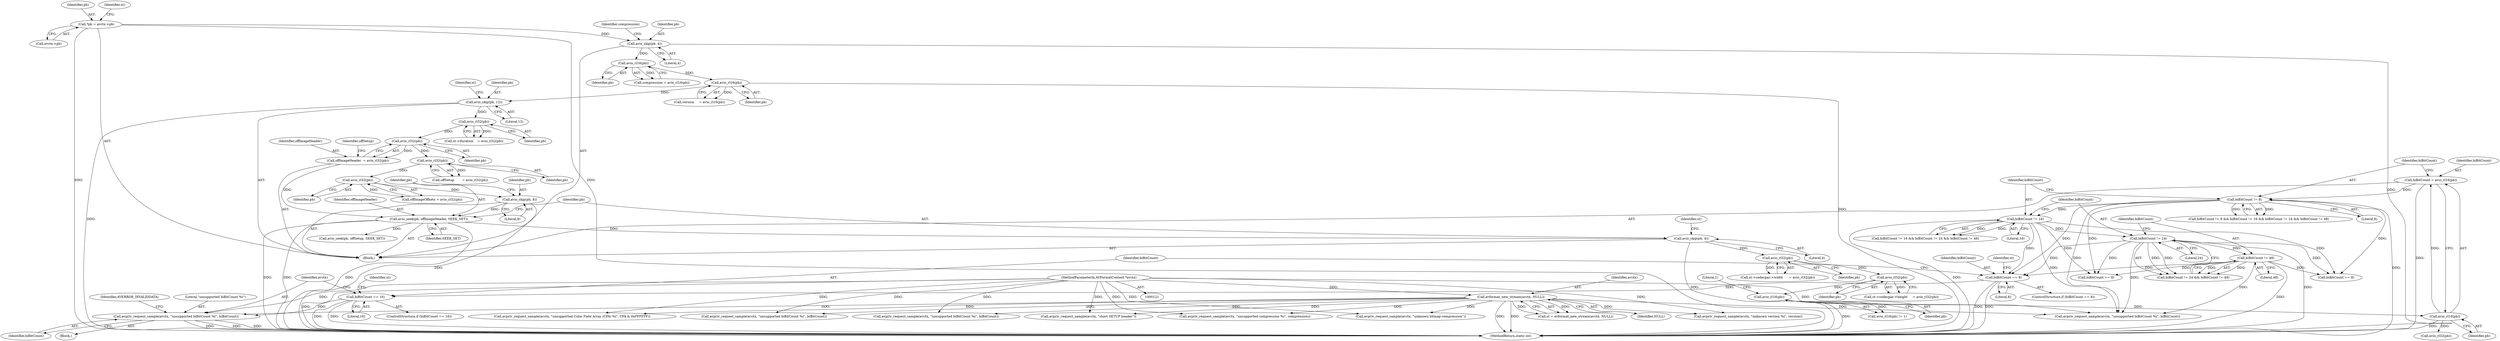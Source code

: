 digraph "0_FFmpeg_7e80b63ecd259d69d383623e75b318bf2bd491f6@pointer" {
"1000582" [label="(Call,avpriv_request_sample(avctx, \"unsupported biBitCount %i\", biBitCount))"];
"1000144" [label="(Call,avformat_new_stream(avctx, NULL))"];
"1000122" [label="(MethodParameterIn,AVFormatContext *avctx)"];
"1000569" [label="(Call,biBitCount == 16)"];
"1000556" [label="(Call,biBitCount == 8)"];
"1000264" [label="(Call,biBitCount != 24)"];
"1000260" [label="(Call,biBitCount != 16)"];
"1000256" [label="(Call,biBitCount != 8)"];
"1000250" [label="(Call,biBitCount = avio_rl16(pb))"];
"1000252" [label="(Call,avio_rl16(pb))"];
"1000245" [label="(Call,avio_rl16(pb))"];
"1000241" [label="(Call,avio_rl32(pb))"];
"1000233" [label="(Call,avio_rl32(pb))"];
"1000224" [label="(Call,avio_skip(pb, 4))"];
"1000220" [label="(Call,avio_seek(pb, offImageHeader, SEEK_SET))"];
"1000217" [label="(Call,avio_skip(pb, 8))"];
"1000215" [label="(Call,avio_rl32(pb))"];
"1000211" [label="(Call,avio_rl32(pb))"];
"1000207" [label="(Call,avio_rl32(pb))"];
"1000203" [label="(Call,avio_rl32(pb))"];
"1000196" [label="(Call,avio_skip(pb, 12))"];
"1000183" [label="(Call,avio_rl16(pb))"];
"1000179" [label="(Call,avio_rl16(pb))"];
"1000174" [label="(Call,avio_skip(pb, 4))"];
"1000125" [label="(Call,*pb = avctx->pb)"];
"1000205" [label="(Call,offImageHeader  = avio_rl32(pb))"];
"1000267" [label="(Call,biBitCount != 48)"];
"1000242" [label="(Identifier,pb)"];
"1000220" [label="(Call,avio_seek(pb, offImageHeader, SEEK_SET))"];
"1000258" [label="(Literal,8)"];
"1000311" [label="(Call,avio_seek(pb, offSetup, SEEK_SET))"];
"1000257" [label="(Identifier,biBitCount)"];
"1000212" [label="(Identifier,pb)"];
"1000213" [label="(Call,offImageOffsets = avio_rl32(pb))"];
"1000181" [label="(Call,version     = avio_rl16(pb))"];
"1000210" [label="(Identifier,offSetup)"];
"1000219" [label="(Literal,8)"];
"1000271" [label="(Call,avpriv_request_sample(avctx, \"unsupported biBitCount %i\", biBitCount))"];
"1000591" [label="(Call,biBitCount == 8)"];
"1000146" [label="(Identifier,NULL)"];
"1000211" [label="(Call,avio_rl32(pb))"];
"1000217" [label="(Call,avio_skip(pb, 8))"];
"1000178" [label="(Identifier,compression)"];
"1000635" [label="(Call,avpriv_request_sample(avctx, \"unsupported compression %i\", compression))"];
"1000265" [label="(Identifier,biBitCount)"];
"1000780" [label="(MethodReturn,static int)"];
"1000587" [label="(Identifier,AVERROR_INVALIDDATA)"];
"1000241" [label="(Call,avio_rl32(pb))"];
"1000233" [label="(Call,avio_rl32(pb))"];
"1000537" [label="(Call,avpriv_request_sample(avctx, \"unsupported biBitCount %i\", biBitCount))"];
"1000179" [label="(Call,avio_rl16(pb))"];
"1000585" [label="(Identifier,biBitCount)"];
"1000571" [label="(Literal,16)"];
"1000176" [label="(Literal,4)"];
"1000145" [label="(Identifier,avctx)"];
"1000234" [label="(Identifier,pb)"];
"1000209" [label="(Call,offSetup        = avio_rl32(pb))"];
"1000581" [label="(Block,)"];
"1000123" [label="(Block,)"];
"1000227" [label="(Call,st->codecpar->width      = avio_rl32(pb))"];
"1000568" [label="(ControlStructure,if (biBitCount == 16))"];
"1000144" [label="(Call,avformat_new_stream(avctx, NULL))"];
"1000126" [label="(Identifier,pb)"];
"1000247" [label="(Literal,1)"];
"1000617" [label="(Call,avpriv_request_sample(avctx, \"unsupported biBitCount %i\", biBitCount))"];
"1000334" [label="(Call,avpriv_request_sample(avctx, \"short SETUP header\"))"];
"1000177" [label="(Call,compression = avio_rl16(pb))"];
"1000252" [label="(Call,avio_rl16(pb))"];
"1000256" [label="(Call,biBitCount != 8)"];
"1000143" [label="(Identifier,st)"];
"1000215" [label="(Call,avio_rl32(pb))"];
"1000205" [label="(Call,offImageHeader  = avio_rl32(pb))"];
"1000206" [label="(Identifier,offImageHeader)"];
"1000251" [label="(Identifier,biBitCount)"];
"1000142" [label="(Call,st = avformat_new_stream(avctx, NULL))"];
"1000216" [label="(Identifier,pb)"];
"1000264" [label="(Call,biBitCount != 24)"];
"1000245" [label="(Call,avio_rl16(pb))"];
"1000557" [label="(Identifier,biBitCount)"];
"1000244" [label="(Call,avio_rl16(pb) != 1)"];
"1000263" [label="(Call,biBitCount != 24 && biBitCount != 48)"];
"1000226" [label="(Literal,4)"];
"1000260" [label="(Call,biBitCount != 16)"];
"1000558" [label="(Literal,8)"];
"1000175" [label="(Identifier,pb)"];
"1000250" [label="(Call,biBitCount = avio_rl16(pb))"];
"1000224" [label="(Call,avio_skip(pb, 4))"];
"1000122" [label="(MethodParameterIn,AVFormatContext *avctx)"];
"1000222" [label="(Identifier,offImageHeader)"];
"1000303" [label="(Call,avpriv_request_sample(avctx, \"unknown bitmap compression\"))"];
"1000204" [label="(Identifier,pb)"];
"1000485" [label="(Call,biBitCount == 8)"];
"1000190" [label="(Call,avpriv_request_sample(avctx, \"unknown version %i\", version))"];
"1000230" [label="(Identifier,st)"];
"1000183" [label="(Call,avio_rl16(pb))"];
"1000127" [label="(Call,avctx->pb)"];
"1000563" [label="(Identifier,st)"];
"1000269" [label="(Literal,48)"];
"1000253" [label="(Identifier,pb)"];
"1000268" [label="(Identifier,biBitCount)"];
"1000174" [label="(Call,avio_skip(pb, 4))"];
"1000259" [label="(Call,biBitCount != 16 && biBitCount != 24 && biBitCount != 48)"];
"1000208" [label="(Identifier,pb)"];
"1000262" [label="(Literal,16)"];
"1000582" [label="(Call,avpriv_request_sample(avctx, \"unsupported biBitCount %i\", biBitCount))"];
"1000569" [label="(Call,biBitCount == 16)"];
"1000278" [label="(Call,avio_rl32(pb))"];
"1000197" [label="(Identifier,pb)"];
"1000198" [label="(Literal,12)"];
"1000196" [label="(Call,avio_skip(pb, 12))"];
"1000221" [label="(Identifier,pb)"];
"1000570" [label="(Identifier,biBitCount)"];
"1000267" [label="(Call,biBitCount != 48)"];
"1000246" [label="(Identifier,pb)"];
"1000576" [label="(Identifier,st)"];
"1000584" [label="(Literal,\"unsupported biBitCount %i\")"];
"1000223" [label="(Identifier,SEEK_SET)"];
"1000180" [label="(Identifier,pb)"];
"1000225" [label="(Identifier,pb)"];
"1000184" [label="(Identifier,pb)"];
"1000203" [label="(Call,avio_rl32(pb))"];
"1000266" [label="(Literal,24)"];
"1000556" [label="(Call,biBitCount == 8)"];
"1000207" [label="(Call,avio_rl32(pb))"];
"1000125" [label="(Call,*pb = avctx->pb)"];
"1000255" [label="(Call,biBitCount != 8 && biBitCount != 16 && biBitCount != 24 && biBitCount != 48)"];
"1000235" [label="(Call,st->codecpar->height     = avio_rl32(pb))"];
"1000201" [label="(Identifier,st)"];
"1000625" [label="(Call,avpriv_request_sample(avctx, \"unsupported Color Field Array (CFA) %i\", CFA & 0xFFFFFF))"];
"1000261" [label="(Identifier,biBitCount)"];
"1000218" [label="(Identifier,pb)"];
"1000199" [label="(Call,st->duration    = avio_rl32(pb))"];
"1000583" [label="(Identifier,avctx)"];
"1000555" [label="(ControlStructure,if (biBitCount == 8))"];
"1000582" -> "1000581"  [label="AST: "];
"1000582" -> "1000585"  [label="CFG: "];
"1000583" -> "1000582"  [label="AST: "];
"1000584" -> "1000582"  [label="AST: "];
"1000585" -> "1000582"  [label="AST: "];
"1000587" -> "1000582"  [label="CFG: "];
"1000582" -> "1000780"  [label="DDG: "];
"1000582" -> "1000780"  [label="DDG: "];
"1000582" -> "1000780"  [label="DDG: "];
"1000144" -> "1000582"  [label="DDG: "];
"1000122" -> "1000582"  [label="DDG: "];
"1000569" -> "1000582"  [label="DDG: "];
"1000144" -> "1000142"  [label="AST: "];
"1000144" -> "1000146"  [label="CFG: "];
"1000145" -> "1000144"  [label="AST: "];
"1000146" -> "1000144"  [label="AST: "];
"1000142" -> "1000144"  [label="CFG: "];
"1000144" -> "1000780"  [label="DDG: "];
"1000144" -> "1000780"  [label="DDG: "];
"1000144" -> "1000142"  [label="DDG: "];
"1000144" -> "1000142"  [label="DDG: "];
"1000122" -> "1000144"  [label="DDG: "];
"1000144" -> "1000190"  [label="DDG: "];
"1000144" -> "1000271"  [label="DDG: "];
"1000144" -> "1000303"  [label="DDG: "];
"1000144" -> "1000334"  [label="DDG: "];
"1000144" -> "1000537"  [label="DDG: "];
"1000144" -> "1000617"  [label="DDG: "];
"1000144" -> "1000625"  [label="DDG: "];
"1000144" -> "1000635"  [label="DDG: "];
"1000122" -> "1000121"  [label="AST: "];
"1000122" -> "1000780"  [label="DDG: "];
"1000122" -> "1000190"  [label="DDG: "];
"1000122" -> "1000271"  [label="DDG: "];
"1000122" -> "1000303"  [label="DDG: "];
"1000122" -> "1000334"  [label="DDG: "];
"1000122" -> "1000537"  [label="DDG: "];
"1000122" -> "1000617"  [label="DDG: "];
"1000122" -> "1000625"  [label="DDG: "];
"1000122" -> "1000635"  [label="DDG: "];
"1000569" -> "1000568"  [label="AST: "];
"1000569" -> "1000571"  [label="CFG: "];
"1000570" -> "1000569"  [label="AST: "];
"1000571" -> "1000569"  [label="AST: "];
"1000576" -> "1000569"  [label="CFG: "];
"1000583" -> "1000569"  [label="CFG: "];
"1000569" -> "1000780"  [label="DDG: "];
"1000569" -> "1000780"  [label="DDG: "];
"1000556" -> "1000569"  [label="DDG: "];
"1000556" -> "1000555"  [label="AST: "];
"1000556" -> "1000558"  [label="CFG: "];
"1000557" -> "1000556"  [label="AST: "];
"1000558" -> "1000556"  [label="AST: "];
"1000563" -> "1000556"  [label="CFG: "];
"1000570" -> "1000556"  [label="CFG: "];
"1000556" -> "1000780"  [label="DDG: "];
"1000556" -> "1000780"  [label="DDG: "];
"1000264" -> "1000556"  [label="DDG: "];
"1000267" -> "1000556"  [label="DDG: "];
"1000256" -> "1000556"  [label="DDG: "];
"1000260" -> "1000556"  [label="DDG: "];
"1000264" -> "1000263"  [label="AST: "];
"1000264" -> "1000266"  [label="CFG: "];
"1000265" -> "1000264"  [label="AST: "];
"1000266" -> "1000264"  [label="AST: "];
"1000268" -> "1000264"  [label="CFG: "];
"1000263" -> "1000264"  [label="CFG: "];
"1000264" -> "1000780"  [label="DDG: "];
"1000264" -> "1000263"  [label="DDG: "];
"1000264" -> "1000263"  [label="DDG: "];
"1000260" -> "1000264"  [label="DDG: "];
"1000264" -> "1000267"  [label="DDG: "];
"1000264" -> "1000271"  [label="DDG: "];
"1000264" -> "1000485"  [label="DDG: "];
"1000264" -> "1000591"  [label="DDG: "];
"1000260" -> "1000259"  [label="AST: "];
"1000260" -> "1000262"  [label="CFG: "];
"1000261" -> "1000260"  [label="AST: "];
"1000262" -> "1000260"  [label="AST: "];
"1000265" -> "1000260"  [label="CFG: "];
"1000259" -> "1000260"  [label="CFG: "];
"1000260" -> "1000780"  [label="DDG: "];
"1000260" -> "1000259"  [label="DDG: "];
"1000260" -> "1000259"  [label="DDG: "];
"1000256" -> "1000260"  [label="DDG: "];
"1000260" -> "1000271"  [label="DDG: "];
"1000260" -> "1000485"  [label="DDG: "];
"1000260" -> "1000591"  [label="DDG: "];
"1000256" -> "1000255"  [label="AST: "];
"1000256" -> "1000258"  [label="CFG: "];
"1000257" -> "1000256"  [label="AST: "];
"1000258" -> "1000256"  [label="AST: "];
"1000261" -> "1000256"  [label="CFG: "];
"1000255" -> "1000256"  [label="CFG: "];
"1000256" -> "1000780"  [label="DDG: "];
"1000256" -> "1000255"  [label="DDG: "];
"1000256" -> "1000255"  [label="DDG: "];
"1000250" -> "1000256"  [label="DDG: "];
"1000256" -> "1000271"  [label="DDG: "];
"1000256" -> "1000485"  [label="DDG: "];
"1000256" -> "1000591"  [label="DDG: "];
"1000250" -> "1000123"  [label="AST: "];
"1000250" -> "1000252"  [label="CFG: "];
"1000251" -> "1000250"  [label="AST: "];
"1000252" -> "1000250"  [label="AST: "];
"1000257" -> "1000250"  [label="CFG: "];
"1000250" -> "1000780"  [label="DDG: "];
"1000252" -> "1000250"  [label="DDG: "];
"1000252" -> "1000253"  [label="CFG: "];
"1000253" -> "1000252"  [label="AST: "];
"1000252" -> "1000780"  [label="DDG: "];
"1000245" -> "1000252"  [label="DDG: "];
"1000252" -> "1000278"  [label="DDG: "];
"1000245" -> "1000244"  [label="AST: "];
"1000245" -> "1000246"  [label="CFG: "];
"1000246" -> "1000245"  [label="AST: "];
"1000247" -> "1000245"  [label="CFG: "];
"1000245" -> "1000780"  [label="DDG: "];
"1000245" -> "1000244"  [label="DDG: "];
"1000241" -> "1000245"  [label="DDG: "];
"1000241" -> "1000235"  [label="AST: "];
"1000241" -> "1000242"  [label="CFG: "];
"1000242" -> "1000241"  [label="AST: "];
"1000235" -> "1000241"  [label="CFG: "];
"1000241" -> "1000235"  [label="DDG: "];
"1000233" -> "1000241"  [label="DDG: "];
"1000233" -> "1000227"  [label="AST: "];
"1000233" -> "1000234"  [label="CFG: "];
"1000234" -> "1000233"  [label="AST: "];
"1000227" -> "1000233"  [label="CFG: "];
"1000233" -> "1000227"  [label="DDG: "];
"1000224" -> "1000233"  [label="DDG: "];
"1000224" -> "1000123"  [label="AST: "];
"1000224" -> "1000226"  [label="CFG: "];
"1000225" -> "1000224"  [label="AST: "];
"1000226" -> "1000224"  [label="AST: "];
"1000230" -> "1000224"  [label="CFG: "];
"1000224" -> "1000780"  [label="DDG: "];
"1000220" -> "1000224"  [label="DDG: "];
"1000220" -> "1000123"  [label="AST: "];
"1000220" -> "1000223"  [label="CFG: "];
"1000221" -> "1000220"  [label="AST: "];
"1000222" -> "1000220"  [label="AST: "];
"1000223" -> "1000220"  [label="AST: "];
"1000225" -> "1000220"  [label="CFG: "];
"1000220" -> "1000780"  [label="DDG: "];
"1000220" -> "1000780"  [label="DDG: "];
"1000220" -> "1000780"  [label="DDG: "];
"1000217" -> "1000220"  [label="DDG: "];
"1000205" -> "1000220"  [label="DDG: "];
"1000220" -> "1000311"  [label="DDG: "];
"1000217" -> "1000123"  [label="AST: "];
"1000217" -> "1000219"  [label="CFG: "];
"1000218" -> "1000217"  [label="AST: "];
"1000219" -> "1000217"  [label="AST: "];
"1000221" -> "1000217"  [label="CFG: "];
"1000217" -> "1000780"  [label="DDG: "];
"1000215" -> "1000217"  [label="DDG: "];
"1000215" -> "1000213"  [label="AST: "];
"1000215" -> "1000216"  [label="CFG: "];
"1000216" -> "1000215"  [label="AST: "];
"1000213" -> "1000215"  [label="CFG: "];
"1000215" -> "1000213"  [label="DDG: "];
"1000211" -> "1000215"  [label="DDG: "];
"1000211" -> "1000209"  [label="AST: "];
"1000211" -> "1000212"  [label="CFG: "];
"1000212" -> "1000211"  [label="AST: "];
"1000209" -> "1000211"  [label="CFG: "];
"1000211" -> "1000209"  [label="DDG: "];
"1000207" -> "1000211"  [label="DDG: "];
"1000207" -> "1000205"  [label="AST: "];
"1000207" -> "1000208"  [label="CFG: "];
"1000208" -> "1000207"  [label="AST: "];
"1000205" -> "1000207"  [label="CFG: "];
"1000207" -> "1000205"  [label="DDG: "];
"1000203" -> "1000207"  [label="DDG: "];
"1000203" -> "1000199"  [label="AST: "];
"1000203" -> "1000204"  [label="CFG: "];
"1000204" -> "1000203"  [label="AST: "];
"1000199" -> "1000203"  [label="CFG: "];
"1000203" -> "1000199"  [label="DDG: "];
"1000196" -> "1000203"  [label="DDG: "];
"1000196" -> "1000123"  [label="AST: "];
"1000196" -> "1000198"  [label="CFG: "];
"1000197" -> "1000196"  [label="AST: "];
"1000198" -> "1000196"  [label="AST: "];
"1000201" -> "1000196"  [label="CFG: "];
"1000196" -> "1000780"  [label="DDG: "];
"1000183" -> "1000196"  [label="DDG: "];
"1000183" -> "1000181"  [label="AST: "];
"1000183" -> "1000184"  [label="CFG: "];
"1000184" -> "1000183"  [label="AST: "];
"1000181" -> "1000183"  [label="CFG: "];
"1000183" -> "1000780"  [label="DDG: "];
"1000183" -> "1000181"  [label="DDG: "];
"1000179" -> "1000183"  [label="DDG: "];
"1000179" -> "1000177"  [label="AST: "];
"1000179" -> "1000180"  [label="CFG: "];
"1000180" -> "1000179"  [label="AST: "];
"1000177" -> "1000179"  [label="CFG: "];
"1000179" -> "1000177"  [label="DDG: "];
"1000174" -> "1000179"  [label="DDG: "];
"1000174" -> "1000123"  [label="AST: "];
"1000174" -> "1000176"  [label="CFG: "];
"1000175" -> "1000174"  [label="AST: "];
"1000176" -> "1000174"  [label="AST: "];
"1000178" -> "1000174"  [label="CFG: "];
"1000174" -> "1000780"  [label="DDG: "];
"1000125" -> "1000174"  [label="DDG: "];
"1000125" -> "1000123"  [label="AST: "];
"1000125" -> "1000127"  [label="CFG: "];
"1000126" -> "1000125"  [label="AST: "];
"1000127" -> "1000125"  [label="AST: "];
"1000143" -> "1000125"  [label="CFG: "];
"1000125" -> "1000780"  [label="DDG: "];
"1000125" -> "1000780"  [label="DDG: "];
"1000205" -> "1000123"  [label="AST: "];
"1000206" -> "1000205"  [label="AST: "];
"1000210" -> "1000205"  [label="CFG: "];
"1000267" -> "1000263"  [label="AST: "];
"1000267" -> "1000269"  [label="CFG: "];
"1000268" -> "1000267"  [label="AST: "];
"1000269" -> "1000267"  [label="AST: "];
"1000263" -> "1000267"  [label="CFG: "];
"1000267" -> "1000780"  [label="DDG: "];
"1000267" -> "1000263"  [label="DDG: "];
"1000267" -> "1000263"  [label="DDG: "];
"1000267" -> "1000271"  [label="DDG: "];
"1000267" -> "1000485"  [label="DDG: "];
"1000267" -> "1000591"  [label="DDG: "];
}
